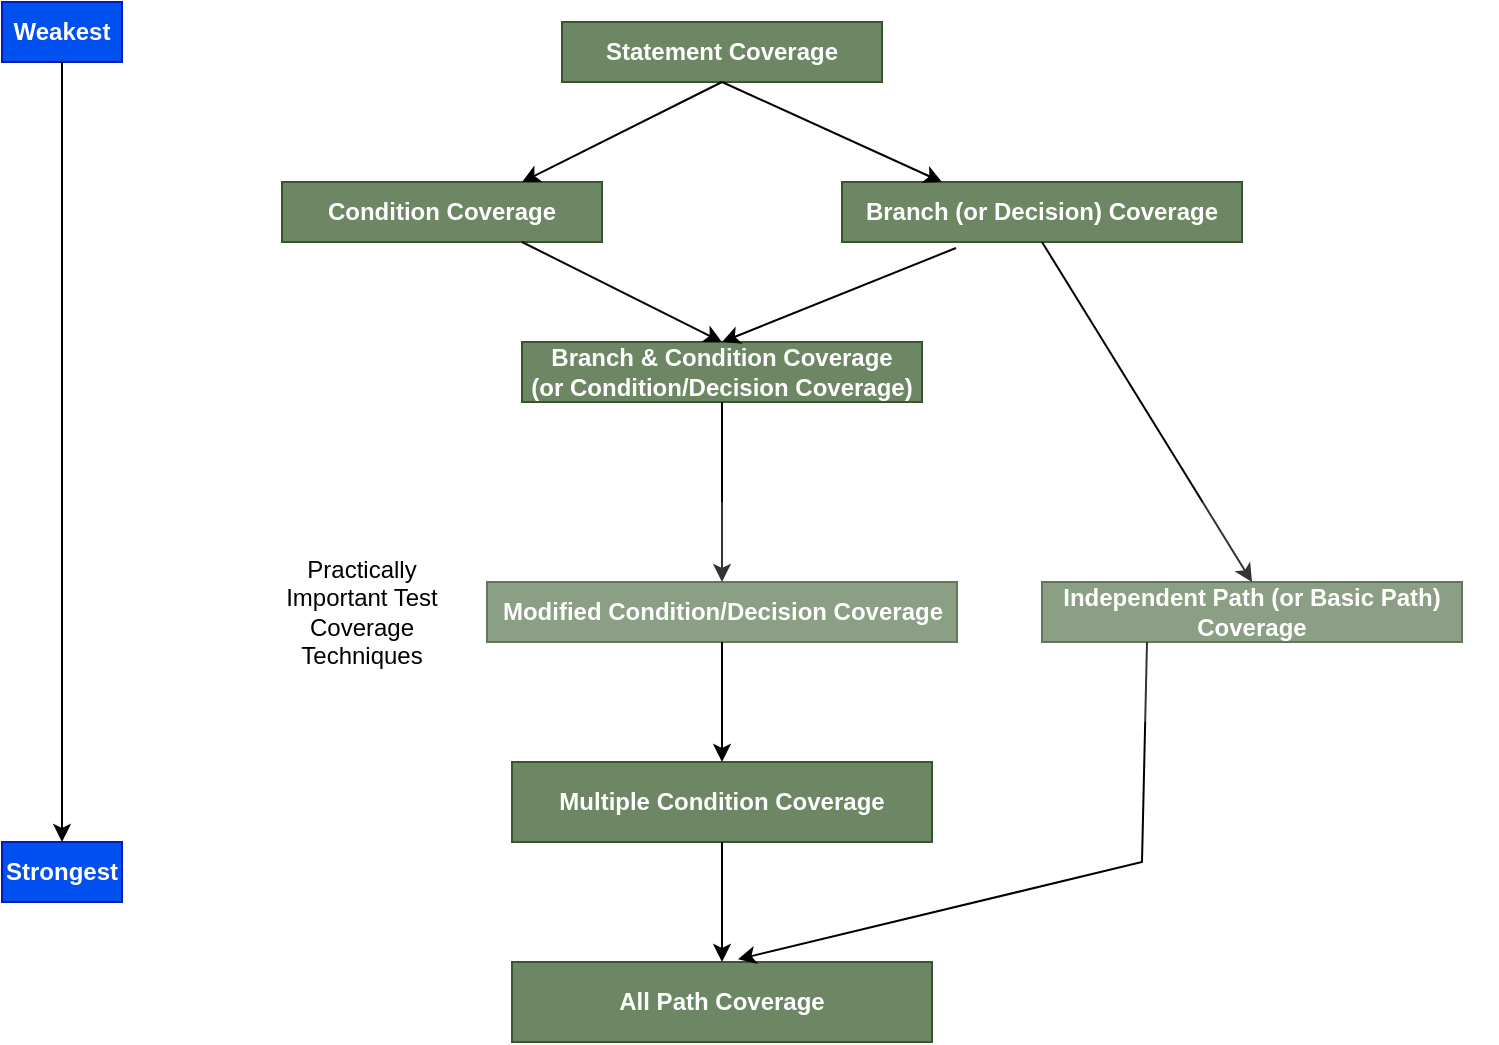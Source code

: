 <mxfile version="28.0.7">
  <diagram name="Page-1" id="wVthN4tX1htTW9jydLYT">
    <mxGraphModel dx="1426" dy="749" grid="1" gridSize="10" guides="1" tooltips="1" connect="1" arrows="1" fold="1" page="1" pageScale="1" pageWidth="827" pageHeight="1169" math="0" shadow="0">
      <root>
        <mxCell id="0" />
        <mxCell id="1" parent="0" />
        <mxCell id="m6STnG9GAwa6niXVP-rd-2" value="&lt;b&gt;Weakest&lt;/b&gt;" style="text;html=1;align=center;verticalAlign=middle;whiteSpace=wrap;rounded=0;fillColor=#0050ef;fontColor=#ffffff;strokeColor=#001DBC;" parent="1" vertex="1">
          <mxGeometry x="80" y="40" width="60" height="30" as="geometry" />
        </mxCell>
        <mxCell id="m6STnG9GAwa6niXVP-rd-3" value="&lt;b&gt;Strongest&lt;/b&gt;" style="text;html=1;align=center;verticalAlign=middle;whiteSpace=wrap;rounded=0;fillColor=#0050ef;fontColor=#ffffff;strokeColor=#001DBC;" parent="1" vertex="1">
          <mxGeometry x="80" y="460" width="60" height="30" as="geometry" />
        </mxCell>
        <mxCell id="m6STnG9GAwa6niXVP-rd-4" value="&lt;b&gt;Statement Coverage&lt;/b&gt;" style="text;html=1;align=center;verticalAlign=middle;whiteSpace=wrap;rounded=0;fillColor=#6d8764;fontColor=#ffffff;strokeColor=#3A5431;" parent="1" vertex="1">
          <mxGeometry x="360" y="50" width="160" height="30" as="geometry" />
        </mxCell>
        <mxCell id="m6STnG9GAwa6niXVP-rd-5" value="&lt;b&gt;Condition Coverage&lt;/b&gt;" style="text;html=1;align=center;verticalAlign=middle;whiteSpace=wrap;rounded=0;fillColor=#6d8764;fontColor=#ffffff;strokeColor=#3A5431;" parent="1" vertex="1">
          <mxGeometry x="220" y="130" width="160" height="30" as="geometry" />
        </mxCell>
        <mxCell id="m6STnG9GAwa6niXVP-rd-6" value="&lt;b&gt;Branch (or Decision) Coverage&lt;/b&gt;" style="text;html=1;align=center;verticalAlign=middle;whiteSpace=wrap;rounded=0;fillColor=#6d8764;fontColor=#ffffff;strokeColor=#3A5431;" parent="1" vertex="1">
          <mxGeometry x="500" y="130" width="200" height="30" as="geometry" />
        </mxCell>
        <mxCell id="m6STnG9GAwa6niXVP-rd-7" value="&lt;b&gt;Branch &amp;amp; Condition Coverage&lt;br&gt;(or Condition/Decision Coverage)&lt;/b&gt;" style="text;html=1;align=center;verticalAlign=middle;whiteSpace=wrap;rounded=0;fillColor=#6d8764;fontColor=#ffffff;strokeColor=#3A5431;" parent="1" vertex="1">
          <mxGeometry x="340" y="210" width="200" height="30" as="geometry" />
        </mxCell>
        <mxCell id="m6STnG9GAwa6niXVP-rd-8" value="&lt;b&gt;Modified Condition/Decision Coverage&lt;/b&gt;" style="text;html=1;align=center;verticalAlign=middle;whiteSpace=wrap;rounded=0;fillColor=#6d8764;fontColor=#ffffff;strokeColor=#3A5431;" parent="1" vertex="1">
          <mxGeometry x="322.5" y="330" width="235" height="30" as="geometry" />
        </mxCell>
        <mxCell id="m6STnG9GAwa6niXVP-rd-9" value="" style="endArrow=classic;html=1;rounded=0;exitX=0.5;exitY=1;exitDx=0;exitDy=0;entryX=0.75;entryY=0;entryDx=0;entryDy=0;" parent="1" source="m6STnG9GAwa6niXVP-rd-4" target="m6STnG9GAwa6niXVP-rd-5" edge="1">
          <mxGeometry width="50" height="50" relative="1" as="geometry">
            <mxPoint x="390" y="410" as="sourcePoint" />
            <mxPoint x="440" y="360" as="targetPoint" />
          </mxGeometry>
        </mxCell>
        <mxCell id="m6STnG9GAwa6niXVP-rd-10" value="" style="endArrow=classic;html=1;rounded=0;exitX=0.5;exitY=1;exitDx=0;exitDy=0;entryX=0.25;entryY=0;entryDx=0;entryDy=0;" parent="1" source="m6STnG9GAwa6niXVP-rd-4" target="m6STnG9GAwa6niXVP-rd-6" edge="1">
          <mxGeometry width="50" height="50" relative="1" as="geometry">
            <mxPoint x="390" y="410" as="sourcePoint" />
            <mxPoint x="440" y="360" as="targetPoint" />
          </mxGeometry>
        </mxCell>
        <mxCell id="m6STnG9GAwa6niXVP-rd-11" value="" style="endArrow=classic;html=1;rounded=0;exitX=0.285;exitY=1.1;exitDx=0;exitDy=0;exitPerimeter=0;entryX=0.5;entryY=0;entryDx=0;entryDy=0;" parent="1" source="m6STnG9GAwa6niXVP-rd-6" target="m6STnG9GAwa6niXVP-rd-7" edge="1">
          <mxGeometry width="50" height="50" relative="1" as="geometry">
            <mxPoint x="390" y="410" as="sourcePoint" />
            <mxPoint x="440" y="360" as="targetPoint" />
          </mxGeometry>
        </mxCell>
        <mxCell id="m6STnG9GAwa6niXVP-rd-12" value="" style="endArrow=classic;html=1;rounded=0;exitX=0.75;exitY=1;exitDx=0;exitDy=0;entryX=0.5;entryY=0;entryDx=0;entryDy=0;" parent="1" source="m6STnG9GAwa6niXVP-rd-5" target="m6STnG9GAwa6niXVP-rd-7" edge="1">
          <mxGeometry width="50" height="50" relative="1" as="geometry">
            <mxPoint x="390" y="410" as="sourcePoint" />
            <mxPoint x="440" y="360" as="targetPoint" />
          </mxGeometry>
        </mxCell>
        <mxCell id="m6STnG9GAwa6niXVP-rd-13" value="" style="endArrow=classic;html=1;rounded=0;exitX=0.5;exitY=1;exitDx=0;exitDy=0;entryX=0.5;entryY=0;entryDx=0;entryDy=0;" parent="1" source="m6STnG9GAwa6niXVP-rd-7" target="m6STnG9GAwa6niXVP-rd-8" edge="1">
          <mxGeometry width="50" height="50" relative="1" as="geometry">
            <mxPoint x="390" y="410" as="sourcePoint" />
            <mxPoint x="440" y="290" as="targetPoint" />
          </mxGeometry>
        </mxCell>
        <mxCell id="m6STnG9GAwa6niXVP-rd-14" value="&lt;b&gt;Independent Path (or Basic Path)&lt;br&gt;Coverage&lt;/b&gt;" style="text;html=1;align=center;verticalAlign=middle;whiteSpace=wrap;rounded=0;fillColor=#6d8764;fontColor=#ffffff;strokeColor=#3A5431;" parent="1" vertex="1">
          <mxGeometry x="600" y="330" width="210" height="30" as="geometry" />
        </mxCell>
        <mxCell id="m6STnG9GAwa6niXVP-rd-15" value="&lt;b&gt;All Path Coverage&lt;/b&gt;" style="text;html=1;align=center;verticalAlign=middle;whiteSpace=wrap;rounded=0;fillColor=#6d8764;fontColor=#ffffff;strokeColor=#3A5431;" parent="1" vertex="1">
          <mxGeometry x="335" y="520" width="210" height="40" as="geometry" />
        </mxCell>
        <mxCell id="m6STnG9GAwa6niXVP-rd-17" value="" style="endArrow=classic;html=1;rounded=0;exitX=0.5;exitY=1;exitDx=0;exitDy=0;entryX=0.5;entryY=0;entryDx=0;entryDy=0;" parent="1" source="m6STnG9GAwa6niXVP-rd-6" target="m6STnG9GAwa6niXVP-rd-14" edge="1">
          <mxGeometry width="50" height="50" relative="1" as="geometry">
            <mxPoint x="760" y="350" as="sourcePoint" />
            <mxPoint x="600" y="550" as="targetPoint" />
          </mxGeometry>
        </mxCell>
        <mxCell id="m6STnG9GAwa6niXVP-rd-18" value="" style="endArrow=classic;html=1;rounded=0;exitX=0.25;exitY=1;exitDx=0;exitDy=0;entryX=0.538;entryY=-0.033;entryDx=0;entryDy=0;entryPerimeter=0;" parent="1" source="m6STnG9GAwa6niXVP-rd-14" target="m6STnG9GAwa6niXVP-rd-15" edge="1">
          <mxGeometry width="50" height="50" relative="1" as="geometry">
            <mxPoint x="770" y="560" as="sourcePoint" />
            <mxPoint x="590" y="400" as="targetPoint" />
            <Array as="points">
              <mxPoint x="650" y="470" />
            </Array>
          </mxGeometry>
        </mxCell>
        <mxCell id="m6STnG9GAwa6niXVP-rd-20" value="" style="endArrow=classic;html=1;rounded=0;entryX=0.5;entryY=0;entryDx=0;entryDy=0;exitX=0.5;exitY=1;exitDx=0;exitDy=0;startSize=14;" parent="1" source="m6STnG9GAwa6niXVP-rd-2" target="m6STnG9GAwa6niXVP-rd-3" edge="1">
          <mxGeometry width="50" height="50" relative="1" as="geometry">
            <mxPoint x="170" y="400" as="sourcePoint" />
            <mxPoint x="440" y="360" as="targetPoint" />
          </mxGeometry>
        </mxCell>
        <mxCell id="m6STnG9GAwa6niXVP-rd-21" value="" style="rounded=0;whiteSpace=wrap;html=1;opacity=20;strokeColor=light-dark(default, #c80e0e);fillColor=light-dark(#FFFFFF,#FF3333);" parent="1" vertex="1">
          <mxGeometry x="310" y="290" width="517" height="110" as="geometry" />
        </mxCell>
        <mxCell id="m6STnG9GAwa6niXVP-rd-22" value="Practically Important Test Coverage Techniques" style="text;html=1;align=center;verticalAlign=middle;whiteSpace=wrap;rounded=0;" parent="1" vertex="1">
          <mxGeometry x="220" y="330" width="80" height="30" as="geometry" />
        </mxCell>
        <mxCell id="m6STnG9GAwa6niXVP-rd-25" value="&lt;b&gt;Multiple Condition Coverage&lt;/b&gt;" style="text;html=1;align=center;verticalAlign=middle;whiteSpace=wrap;rounded=0;fillColor=#6d8764;fontColor=#ffffff;strokeColor=#3A5431;" parent="1" vertex="1">
          <mxGeometry x="335" y="420" width="210" height="40" as="geometry" />
        </mxCell>
        <mxCell id="m6STnG9GAwa6niXVP-rd-26" value="" style="endArrow=classic;html=1;rounded=0;entryX=0.5;entryY=0;entryDx=0;entryDy=0;exitX=0.5;exitY=1;exitDx=0;exitDy=0;" parent="1" source="m6STnG9GAwa6niXVP-rd-8" target="m6STnG9GAwa6niXVP-rd-25" edge="1">
          <mxGeometry width="50" height="50" relative="1" as="geometry">
            <mxPoint x="390" y="380" as="sourcePoint" />
            <mxPoint x="440" y="360" as="targetPoint" />
          </mxGeometry>
        </mxCell>
        <mxCell id="m6STnG9GAwa6niXVP-rd-27" value="" style="endArrow=classic;html=1;rounded=0;entryX=0.5;entryY=0;entryDx=0;entryDy=0;exitX=0.5;exitY=1;exitDx=0;exitDy=0;" parent="1" source="m6STnG9GAwa6niXVP-rd-25" target="m6STnG9GAwa6niXVP-rd-15" edge="1">
          <mxGeometry width="50" height="50" relative="1" as="geometry">
            <mxPoint x="330" y="400" as="sourcePoint" />
            <mxPoint x="440" y="360" as="targetPoint" />
          </mxGeometry>
        </mxCell>
      </root>
    </mxGraphModel>
  </diagram>
</mxfile>
